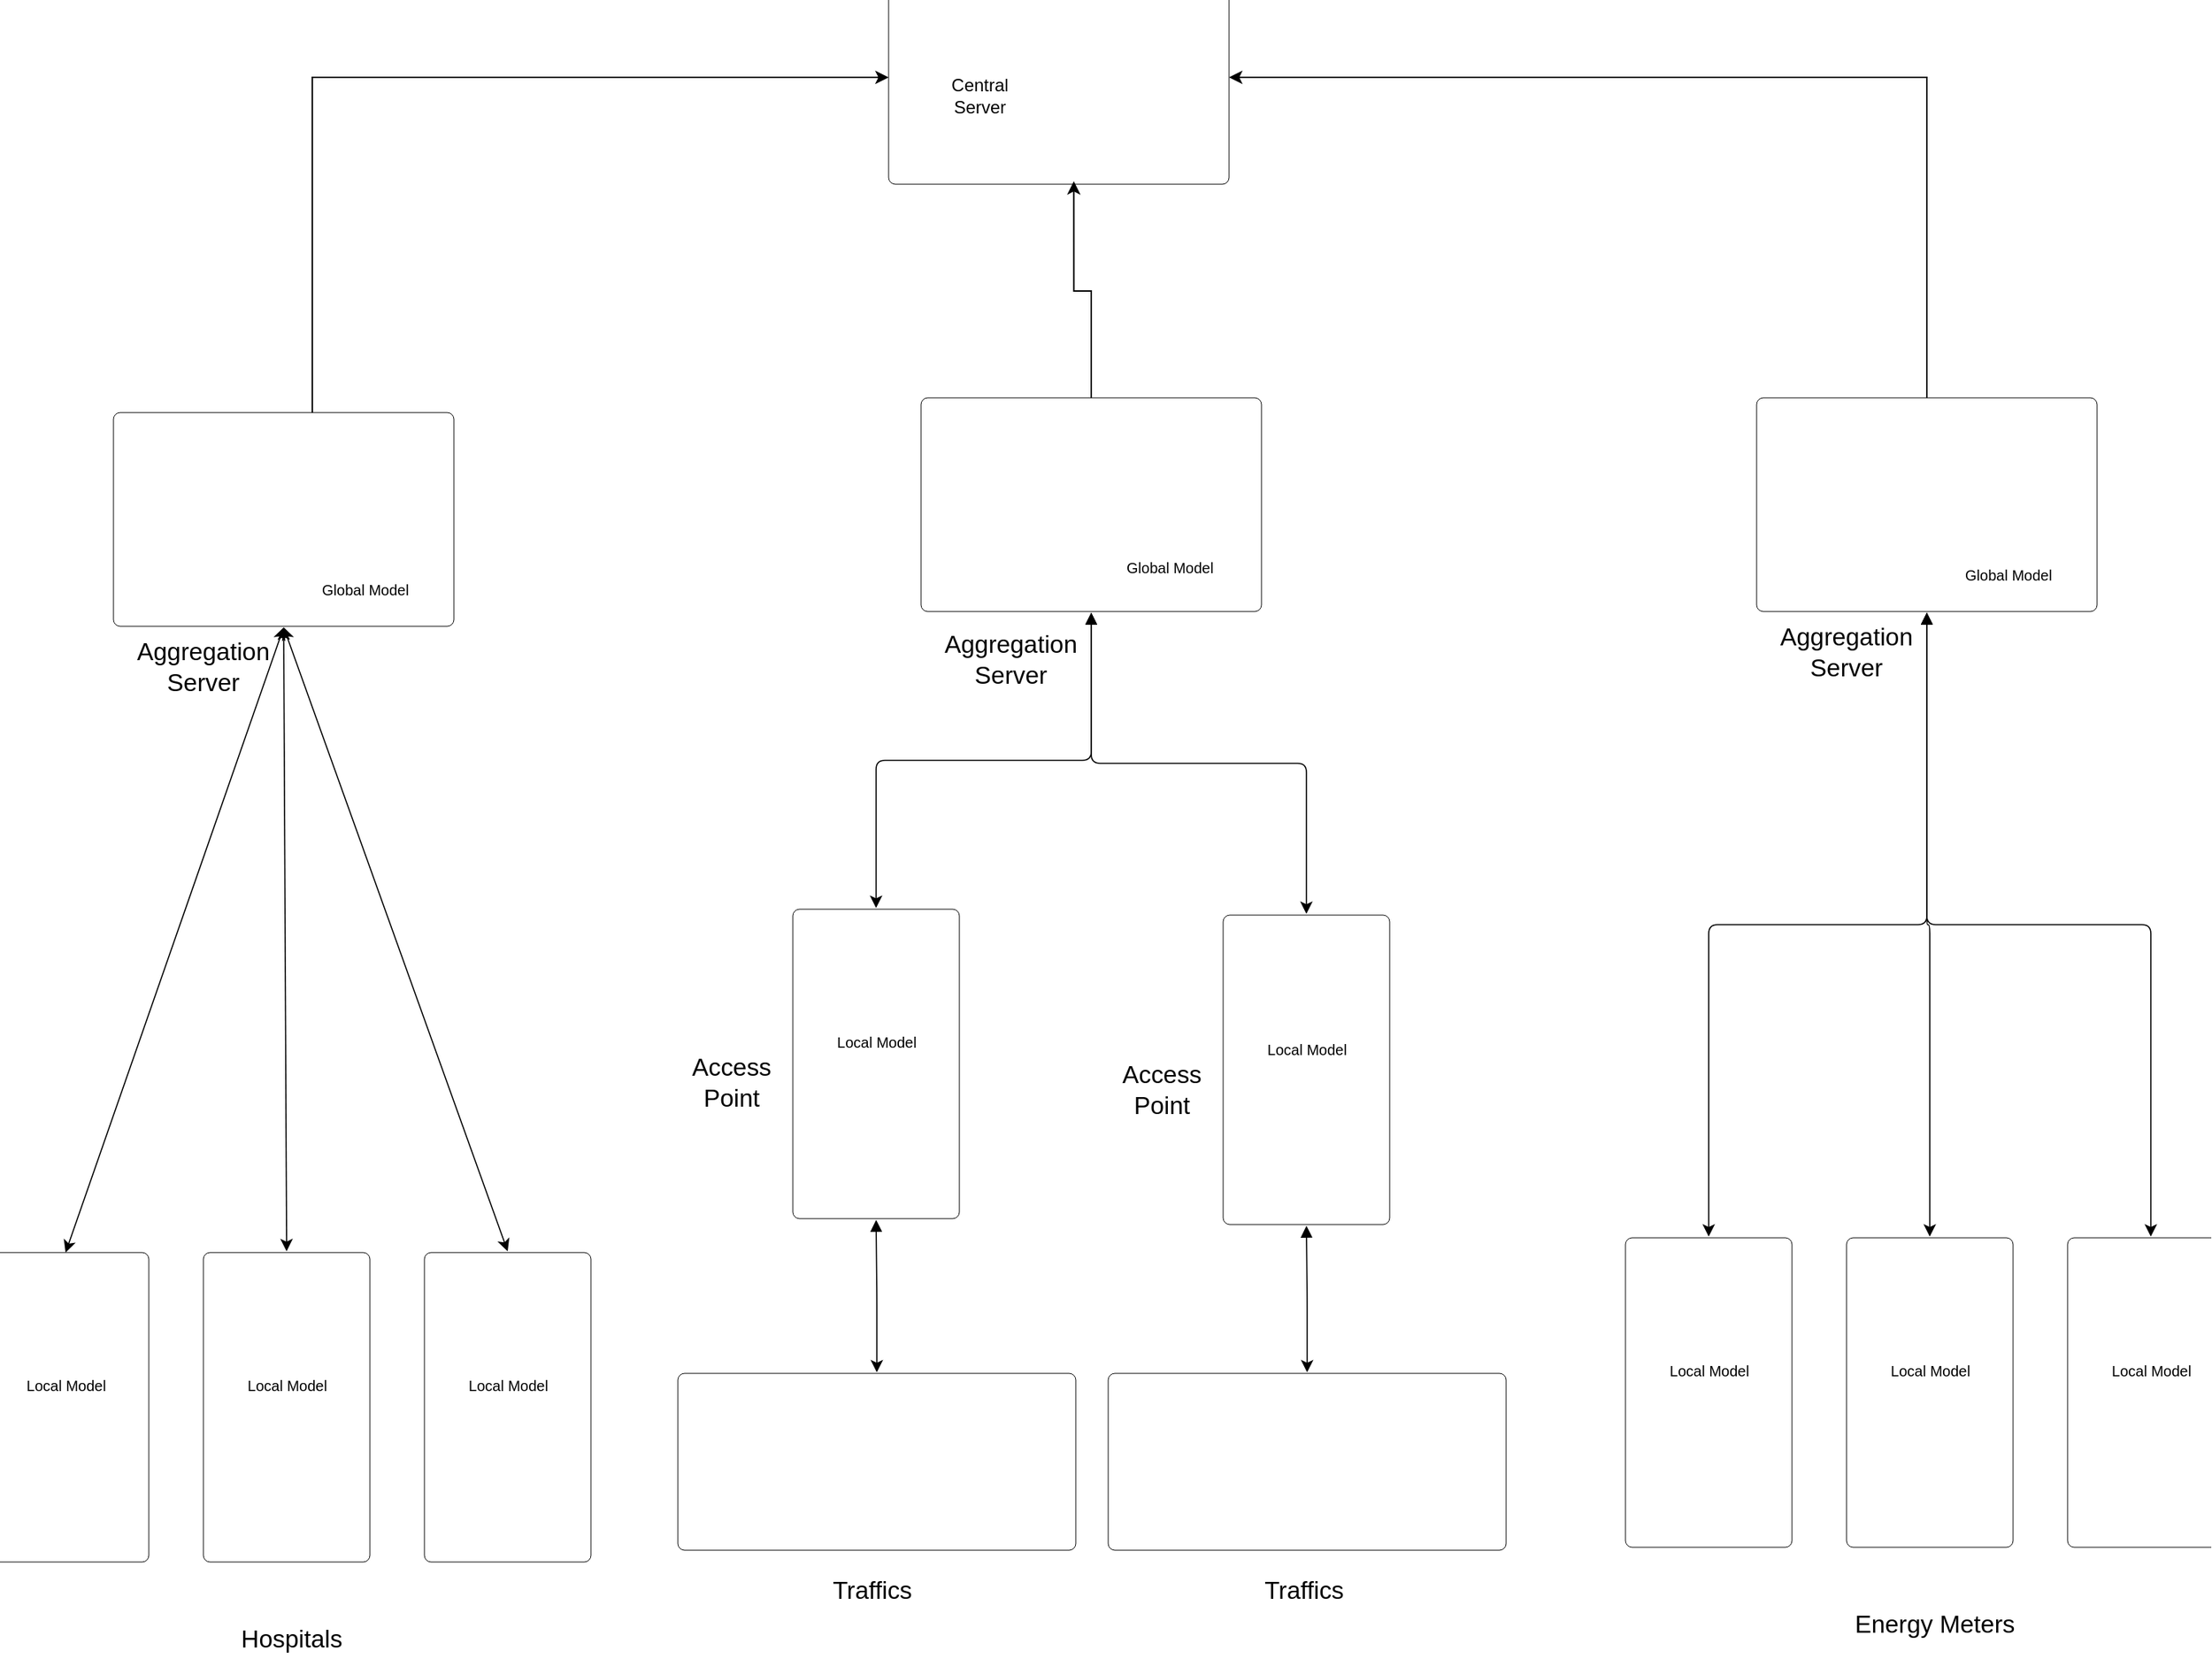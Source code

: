 <mxfile version="24.7.16">
  <diagram name="Page-1" id="HNp2VXpqPnTNMz63PoMm">
    <mxGraphModel dx="1434" dy="1888" grid="1" gridSize="10" guides="1" tooltips="1" connect="1" arrows="1" fold="1" page="1" pageScale="1" pageWidth="850" pageHeight="1100" math="0" shadow="0">
      <root>
        <mxCell id="0" />
        <mxCell id="1" parent="0" />
        <mxCell id="n_kdhxU8VcF-HbsjSbfM-1" value="" style="html=1;overflow=block;blockSpacing=1;whiteSpace=wrap;fontSize=13;spacing=3.8;rounded=1;absoluteArcSize=1;arcSize=9;strokeWidth=NaN;lucidId=oa0c9_Mlfg03;" parent="1" vertex="1">
          <mxGeometry x="135" y="450" width="113" height="210" as="geometry" />
        </mxCell>
        <mxCell id="n_kdhxU8VcF-HbsjSbfM-2" value="" style="html=1;overflow=block;blockSpacing=1;whiteSpace=wrap;shape=image;fontSize=13;spacing=0;strokeOpacity=100;rounded=1;absoluteArcSize=1;arcSize=9;strokeWidth=0;image=https://images.lucid.app/images/6ee2b878-bf0c-4cc6-b874-f6952ba9679c/content;imageAspect=0;lucidId=3~ZcfYs1wXwu;" parent="1" vertex="1">
          <mxGeometry x="160" y="465" width="60" height="60" as="geometry" />
        </mxCell>
        <mxCell id="n_kdhxU8VcF-HbsjSbfM-3" value="" style="html=1;overflow=block;blockSpacing=1;whiteSpace=wrap;shape=image;fontSize=13;spacing=0;strokeOpacity=100;rounded=1;absoluteArcSize=1;arcSize=9;strokeWidth=0;image=https://images.lucid.app/images/cd1e7f06-908c-4d9b-80ca-b69b78b18ff8/content;imageAspect=0;lucidId=nd0crdiI~nZ~;" parent="1" vertex="1">
          <mxGeometry x="147" y="547" width="85" height="85" as="geometry" />
        </mxCell>
        <mxCell id="n_kdhxU8VcF-HbsjSbfM-4" value="" style="html=1;overflow=block;blockSpacing=1;whiteSpace=wrap;fontSize=13;spacing=3.8;rounded=1;absoluteArcSize=1;arcSize=9;strokeWidth=NaN;lucidId=Ue0cFCNcHWdN;" parent="1" vertex="1">
          <mxGeometry x="285" y="450" width="113" height="210" as="geometry" />
        </mxCell>
        <mxCell id="n_kdhxU8VcF-HbsjSbfM-5" value="" style="html=1;overflow=block;blockSpacing=1;whiteSpace=wrap;shape=image;fontSize=13;spacing=0;strokeOpacity=100;rounded=1;absoluteArcSize=1;arcSize=9;strokeWidth=0;image=https://images.lucid.app/images/6ee2b878-bf0c-4cc6-b874-f6952ba9679c/content;imageAspect=0;lucidId=Ue0c8D6FLSGJ;" parent="1" vertex="1">
          <mxGeometry x="311" y="465" width="60" height="60" as="geometry" />
        </mxCell>
        <mxCell id="n_kdhxU8VcF-HbsjSbfM-6" value="" style="html=1;overflow=block;blockSpacing=1;whiteSpace=wrap;shape=image;fontSize=13;spacing=0;strokeOpacity=100;rounded=1;absoluteArcSize=1;arcSize=9;strokeWidth=0;image=https://images.lucid.app/images/cd1e7f06-908c-4d9b-80ca-b69b78b18ff8/content;imageAspect=0;lucidId=Ue0cAtFzDeq4;" parent="1" vertex="1">
          <mxGeometry x="297" y="547" width="85" height="85" as="geometry" />
        </mxCell>
        <mxCell id="n_kdhxU8VcF-HbsjSbfM-7" value="" style="html=1;overflow=block;blockSpacing=1;whiteSpace=wrap;fontSize=13;spacing=3.8;rounded=1;absoluteArcSize=1;arcSize=9;strokeWidth=NaN;lucidId=Ye0cGU86-.UA;" parent="1" vertex="1">
          <mxGeometry x="435" y="450" width="113" height="210" as="geometry" />
        </mxCell>
        <mxCell id="n_kdhxU8VcF-HbsjSbfM-8" value="" style="html=1;overflow=block;blockSpacing=1;whiteSpace=wrap;shape=image;fontSize=13;spacing=0;strokeOpacity=100;rounded=1;absoluteArcSize=1;arcSize=9;strokeWidth=0;image=https://images.lucid.app/images/6ee2b878-bf0c-4cc6-b874-f6952ba9679c/content;imageAspect=0;lucidId=Ye0co.i65bgH;" parent="1" vertex="1">
          <mxGeometry x="461" y="465" width="60" height="60" as="geometry" />
        </mxCell>
        <mxCell id="n_kdhxU8VcF-HbsjSbfM-9" value="" style="html=1;overflow=block;blockSpacing=1;whiteSpace=wrap;shape=image;fontSize=13;spacing=0;strokeOpacity=100;rounded=1;absoluteArcSize=1;arcSize=9;strokeWidth=0;image=https://images.lucid.app/images/cd1e7f06-908c-4d9b-80ca-b69b78b18ff8/content;imageAspect=0;lucidId=Ye0cFIR5wIGK;" parent="1" vertex="1">
          <mxGeometry x="447" y="547" width="85" height="85" as="geometry" />
        </mxCell>
        <mxCell id="p1MtR6n1nj-J7KXdIe0o-18" style="edgeStyle=orthogonalEdgeStyle;rounded=0;orthogonalLoop=1;jettySize=auto;html=1;entryX=0;entryY=0.5;entryDx=0;entryDy=0;exitX=0.584;exitY=0;exitDx=0;exitDy=0;exitPerimeter=0;" parent="1" source="n_kdhxU8VcF-HbsjSbfM-10" target="p1MtR6n1nj-J7KXdIe0o-5" edge="1">
          <mxGeometry relative="1" as="geometry">
            <mxPoint x="350" y="-200" as="sourcePoint" />
          </mxGeometry>
        </mxCell>
        <mxCell id="n_kdhxU8VcF-HbsjSbfM-10" value="" style="html=1;overflow=block;blockSpacing=1;whiteSpace=wrap;fontSize=13;spacing=3.8;rounded=1;absoluteArcSize=1;arcSize=9;strokeWidth=NaN;lucidId=qf0c_eEb6ykf;" parent="1" vertex="1">
          <mxGeometry x="224" y="-120" width="231" height="145" as="geometry" />
        </mxCell>
        <mxCell id="n_kdhxU8VcF-HbsjSbfM-11" value="" style="html=1;overflow=block;blockSpacing=1;whiteSpace=wrap;shape=image;fontSize=13;spacing=0;strokeOpacity=100;rounded=1;absoluteArcSize=1;arcSize=9;strokeWidth=0;image=https://images.lucid.app/images/6ee2b878-bf0c-4cc6-b874-f6952ba9679c/content;imageAspect=0;lucidId=qf0c7~HlXfNC;" parent="1" vertex="1">
          <mxGeometry x="365" y="-78" width="60" height="60" as="geometry" />
        </mxCell>
        <mxCell id="n_kdhxU8VcF-HbsjSbfM-12" value="" style="html=1;overflow=block;blockSpacing=1;whiteSpace=wrap;shape=image;fontSize=13;spacing=0;strokeOpacity=100;rounded=1;absoluteArcSize=1;arcSize=9;strokeWidth=0;image=https://images.lucid.app/images/438c2a9f-1425-4897-a726-318c64c24dc9/content;imageAspect=0;lucidId=bj0c9Xj_4SpL;" parent="1" vertex="1">
          <mxGeometry x="242" y="-101" width="106" height="106" as="geometry" />
        </mxCell>
        <mxCell id="n_kdhxU8VcF-HbsjSbfM-13" value="" style="html=1;jettySize=18;whiteSpace=wrap;fontSize=13;strokeOpacity=100;strokeWidth=0.8;rounded=1;arcSize=12;startArrow=classic;endArrow=classic;endFill=1;exitX=0.5;exitY=0;entryX=0.5;entryY=1.005;entryPerimeter=0;lucidId=Lj0c53ItbWVD;jumpStyle=none;startFill=1;exitDx=0;exitDy=0;" parent="1" source="n_kdhxU8VcF-HbsjSbfM-1" target="n_kdhxU8VcF-HbsjSbfM-10" edge="1">
          <mxGeometry width="100" height="100" relative="1" as="geometry" />
        </mxCell>
        <mxCell id="n_kdhxU8VcF-HbsjSbfM-14" value="" style="html=1;jettySize=18;whiteSpace=wrap;fontSize=13;strokeOpacity=100;strokeWidth=0.8;rounded=1;arcSize=12;startArrow=classic;endArrow=classic;endFill=1;exitX=0.5;exitY=-0.004;exitPerimeter=0;entryX=0.5;entryY=1.005;entryPerimeter=0;lucidId=Oj0cYNBlcdyR;jumpStyle=none;startFill=1;" parent="1" source="n_kdhxU8VcF-HbsjSbfM-4" target="n_kdhxU8VcF-HbsjSbfM-10" edge="1">
          <mxGeometry width="100" height="100" relative="1" as="geometry" />
        </mxCell>
        <mxCell id="n_kdhxU8VcF-HbsjSbfM-15" value="" style="html=1;jettySize=18;whiteSpace=wrap;fontSize=13;strokeOpacity=100;strokeWidth=0.8;rounded=1;arcSize=12;startArrow=classic;endArrow=classic;endFill=1;exitX=0.5;exitY=-0.004;exitPerimeter=0;entryX=0.5;entryY=1.005;entryPerimeter=0;lucidId=Xj0c3KFsN1RN;jumpStyle=none;startFill=1;" parent="1" source="n_kdhxU8VcF-HbsjSbfM-7" target="n_kdhxU8VcF-HbsjSbfM-10" edge="1">
          <mxGeometry width="100" height="100" relative="1" as="geometry" />
        </mxCell>
        <mxCell id="n_kdhxU8VcF-HbsjSbfM-16" value="Local Model" style="html=1;overflow=block;blockSpacing=1;whiteSpace=wrap;fontSize=10;spacing=0;strokeOpacity=100;fillOpacity=100;rounded=1;absoluteArcSize=1;arcSize=9;strokeWidth=1.5;lucidId=tk0cPmUiDAOT;fillColor=none;strokeColor=none;" parent="1" vertex="1">
          <mxGeometry x="152" y="525" width="80" height="30" as="geometry" />
        </mxCell>
        <mxCell id="n_kdhxU8VcF-HbsjSbfM-17" value="Local Model" style="html=1;overflow=block;blockSpacing=1;whiteSpace=wrap;fontSize=10;spacing=0;strokeOpacity=100;fillOpacity=100;rounded=1;absoluteArcSize=1;arcSize=9;strokeWidth=1.5;lucidId=0k0c1h7rbgkN;fillColor=none;strokeColor=none;" parent="1" vertex="1">
          <mxGeometry x="302" y="525" width="80" height="30" as="geometry" />
        </mxCell>
        <mxCell id="n_kdhxU8VcF-HbsjSbfM-18" value="Local Model" style="html=1;overflow=block;blockSpacing=1;whiteSpace=wrap;fontSize=10;spacing=0;strokeOpacity=100;fillOpacity=100;rounded=1;absoluteArcSize=1;arcSize=9;strokeWidth=1.5;lucidId=4k0cpnWflGrE;fillColor=none;strokeColor=none;" parent="1" vertex="1">
          <mxGeometry x="452" y="525" width="80" height="30" as="geometry" />
        </mxCell>
        <mxCell id="n_kdhxU8VcF-HbsjSbfM-19" value="Global Model" style="html=1;overflow=block;blockSpacing=1;whiteSpace=wrap;fontSize=10;spacing=0;strokeOpacity=100;fillOpacity=100;rounded=1;absoluteArcSize=1;arcSize=9;strokeWidth=1.5;lucidId=~k0c96lM0GLo;fillColor=none;strokeColor=none;" parent="1" vertex="1">
          <mxGeometry x="355" y="-15" width="80" height="30" as="geometry" />
        </mxCell>
        <mxCell id="n_kdhxU8VcF-HbsjSbfM-20" value="Hospitals" style="html=1;overflow=block;blockSpacing=1;whiteSpace=wrap;fontSize=16.7;spacing=0;strokeOpacity=100;fillOpacity=100;rounded=1;absoluteArcSize=1;arcSize=9;strokeWidth=1.5;lucidId=Vl0cjTOPYraa;fillColor=none;strokeColor=none;" parent="1" vertex="1">
          <mxGeometry x="255" y="690" width="180" height="45" as="geometry" />
        </mxCell>
        <mxCell id="n_kdhxU8VcF-HbsjSbfM-21" value="Aggregation&#xa; Server" style="html=1;overflow=block;blockSpacing=1;whiteSpace=wrap;fontSize=16.7;spacing=0;strokeOpacity=100;fillOpacity=100;rounded=1;absoluteArcSize=1;arcSize=9;strokeWidth=1.5;lucidId=Hm0cVn6AdbdA;strokeColor=none;fillColor=none;" parent="1" vertex="1">
          <mxGeometry x="187" y="30" width="196" height="45" as="geometry" />
        </mxCell>
        <mxCell id="n_kdhxU8VcF-HbsjSbfM-22" value="" style="html=1;overflow=block;blockSpacing=1;whiteSpace=wrap;fontSize=13;spacing=3.8;rounded=1;absoluteArcSize=1;arcSize=9;strokeWidth=NaN;lucidId=yn0c739pMSSu;" parent="1" vertex="1">
          <mxGeometry x="607" y="532" width="270" height="120" as="geometry" />
        </mxCell>
        <mxCell id="n_kdhxU8VcF-HbsjSbfM-23" value="" style="html=1;overflow=block;blockSpacing=1;whiteSpace=wrap;fontSize=13;spacing=3.8;rounded=1;absoluteArcSize=1;arcSize=9;strokeWidth=NaN;lucidId=yn0cnvMAfCbp;" parent="1" vertex="1">
          <mxGeometry x="772" y="-130" width="231" height="145" as="geometry" />
        </mxCell>
        <mxCell id="n_kdhxU8VcF-HbsjSbfM-24" value="" style="html=1;overflow=block;blockSpacing=1;whiteSpace=wrap;shape=image;fontSize=13;spacing=0;strokeOpacity=100;rounded=1;absoluteArcSize=1;arcSize=9;strokeWidth=0;image=https://images.lucid.app/images/6ee2b878-bf0c-4cc6-b874-f6952ba9679c/content;imageAspect=0;lucidId=yn0ch2yq6Jb~;" parent="1" vertex="1">
          <mxGeometry x="916" y="-98" width="60" height="60" as="geometry" />
        </mxCell>
        <mxCell id="n_kdhxU8VcF-HbsjSbfM-25" value="" style="html=1;overflow=block;blockSpacing=1;whiteSpace=wrap;shape=image;fontSize=13;spacing=0;strokeOpacity=100;rounded=1;absoluteArcSize=1;arcSize=9;strokeWidth=0;image=https://images.lucid.app/images/438c2a9f-1425-4897-a726-318c64c24dc9/content;imageAspect=0;lucidId=yn0ccYfQu232;" parent="1" vertex="1">
          <mxGeometry x="793" y="-121" width="106" height="106" as="geometry" />
        </mxCell>
        <mxCell id="n_kdhxU8VcF-HbsjSbfM-26" value="Global Model" style="html=1;overflow=block;blockSpacing=1;whiteSpace=wrap;fontSize=10;spacing=0;strokeOpacity=100;fillOpacity=100;rounded=1;absoluteArcSize=1;arcSize=9;strokeWidth=1.5;lucidId=yn0cWxYx~jDu;fillColor=none;strokeColor=none;" parent="1" vertex="1">
          <mxGeometry x="901" y="-30" width="80" height="30" as="geometry" />
        </mxCell>
        <mxCell id="n_kdhxU8VcF-HbsjSbfM-27" value="Traffics" style="html=1;overflow=block;blockSpacing=1;whiteSpace=wrap;fontSize=16.7;spacing=0;strokeOpacity=100;fillOpacity=100;rounded=1;absoluteArcSize=1;arcSize=9;strokeWidth=1.5;lucidId=yn0cy5Y85RG1;strokeColor=none;fillColor=none;" parent="1" vertex="1">
          <mxGeometry x="649" y="657" width="180" height="45" as="geometry" />
        </mxCell>
        <mxCell id="n_kdhxU8VcF-HbsjSbfM-28" value="Aggregation&#xa; Server" style="html=1;overflow=block;blockSpacing=1;whiteSpace=wrap;fontSize=16.7;spacing=0;strokeOpacity=100;fillOpacity=100;rounded=1;absoluteArcSize=1;arcSize=9;strokeWidth=1.5;lucidId=yn0c8CJf4Z9g;strokeColor=none;fillColor=none;" parent="1" vertex="1">
          <mxGeometry x="735" y="25" width="196" height="45" as="geometry" />
        </mxCell>
        <mxCell id="n_kdhxU8VcF-HbsjSbfM-29" value="" style="html=1;overflow=block;blockSpacing=1;whiteSpace=wrap;shape=image;fontSize=13;spacing=0;strokeOpacity=100;rounded=1;absoluteArcSize=1;arcSize=9;strokeWidth=0;image=https://images.lucid.app/images/5e367bd3-17f3-4e8a-a5dd-850cdf8dd5c8/content;imageAspect=0;lucidId=Mr0cSMd3RlLL;" parent="1" vertex="1">
          <mxGeometry x="609" y="539" width="266" height="106" as="geometry" />
        </mxCell>
        <mxCell id="n_kdhxU8VcF-HbsjSbfM-30" value="" style="html=1;overflow=block;blockSpacing=1;whiteSpace=wrap;fontSize=13;spacing=3.8;rounded=1;absoluteArcSize=1;arcSize=9;strokeWidth=NaN;lucidId=dv0cXFijIUet;" parent="1" vertex="1">
          <mxGeometry x="685" y="217" width="113" height="210" as="geometry" />
        </mxCell>
        <mxCell id="n_kdhxU8VcF-HbsjSbfM-31" value="" style="html=1;overflow=block;blockSpacing=1;whiteSpace=wrap;shape=image;fontSize=13;spacing=0;strokeOpacity=100;rounded=1;absoluteArcSize=1;arcSize=9;strokeWidth=0;image=https://images.lucid.app/images/6ee2b878-bf0c-4cc6-b874-f6952ba9679c/content;imageAspect=0;lucidId=dv0cdte8RRpS;" parent="1" vertex="1">
          <mxGeometry x="711" y="232" width="60" height="60" as="geometry" />
        </mxCell>
        <mxCell id="n_kdhxU8VcF-HbsjSbfM-32" value="Local Model" style="html=1;overflow=block;blockSpacing=1;whiteSpace=wrap;fontSize=10;spacing=0;strokeOpacity=100;fillOpacity=100;rounded=1;absoluteArcSize=1;arcSize=9;strokeWidth=1.5;lucidId=dv0cSMY8sLKg;fillColor=none;strokeColor=none;" parent="1" vertex="1">
          <mxGeometry x="702" y="292" width="80" height="30" as="geometry" />
        </mxCell>
        <mxCell id="n_kdhxU8VcF-HbsjSbfM-33" value="" style="html=1;overflow=block;blockSpacing=1;whiteSpace=wrap;shape=image;fontSize=13;spacing=0;strokeOpacity=100;rounded=1;absoluteArcSize=1;arcSize=9;strokeWidth=0;image=https://images.lucid.app/images/2069a597-414d-4270-9158-b2c62eb80928/content;imageAspect=0;lucidId=6u0cJR7z9VBF;imageBackground=none;" parent="1" vertex="1">
          <mxGeometry x="685" y="310" width="112" height="112" as="geometry" />
        </mxCell>
        <mxCell id="n_kdhxU8VcF-HbsjSbfM-34" value="Access  &#xa;Point" style="html=1;overflow=block;blockSpacing=1;whiteSpace=wrap;fontSize=16.7;spacing=0;strokeOpacity=100;fillOpacity=100;rounded=1;absoluteArcSize=1;arcSize=9;strokeWidth=1.5;lucidId=dw0crzC5P5g~;fillColor=none;strokeColor=none;" parent="1" vertex="1">
          <mxGeometry x="585" y="310" width="117" height="50" as="geometry" />
        </mxCell>
        <mxCell id="n_kdhxU8VcF-HbsjSbfM-35" value="" style="html=1;jettySize=18;whiteSpace=wrap;fontSize=13;strokeOpacity=100;strokeWidth=0.8;rounded=1;arcSize=12;edgeStyle=orthogonalEdgeStyle;startArrow=classic;endArrow=block;endFill=1;exitX=0.5;exitY=-0.006;exitPerimeter=0;entryX=0.5;entryY=1.004;entryPerimeter=0;lucidId=Ew0cICSfovb0;startFill=1;" parent="1" source="n_kdhxU8VcF-HbsjSbfM-22" target="n_kdhxU8VcF-HbsjSbfM-30" edge="1">
          <mxGeometry width="100" height="100" relative="1" as="geometry">
            <Array as="points" />
          </mxGeometry>
        </mxCell>
        <mxCell id="n_kdhxU8VcF-HbsjSbfM-36" value="" style="html=1;jettySize=18;whiteSpace=wrap;fontSize=13;strokeOpacity=100;strokeWidth=0.8;rounded=1;arcSize=12;edgeStyle=orthogonalEdgeStyle;startArrow=classic;endArrow=block;endFill=1;exitX=0.5;exitY=-0.004;exitPerimeter=0;entryX=0.5;entryY=1.005;entryPerimeter=0;lucidId=7w0cDOA0~2D4;startFill=1;" parent="1" source="n_kdhxU8VcF-HbsjSbfM-30" target="n_kdhxU8VcF-HbsjSbfM-23" edge="1">
          <mxGeometry width="100" height="100" relative="1" as="geometry">
            <Array as="points" />
          </mxGeometry>
        </mxCell>
        <mxCell id="n_kdhxU8VcF-HbsjSbfM-37" value="" style="html=1;overflow=block;blockSpacing=1;whiteSpace=wrap;fontSize=13;spacing=3.8;rounded=1;absoluteArcSize=1;arcSize=9;strokeWidth=NaN;lucidId=hx0cUC4oPDdu;" parent="1" vertex="1">
          <mxGeometry x="899" y="532" width="270" height="120" as="geometry" />
        </mxCell>
        <mxCell id="n_kdhxU8VcF-HbsjSbfM-38" value="Traffics" style="html=1;overflow=block;blockSpacing=1;whiteSpace=wrap;fontSize=16.7;spacing=0;strokeOpacity=100;fillOpacity=100;rounded=1;absoluteArcSize=1;arcSize=9;strokeWidth=1.5;lucidId=hx0co6d.r7jq;fillColor=none;strokeColor=none;" parent="1" vertex="1">
          <mxGeometry x="942" y="657" width="180" height="45" as="geometry" />
        </mxCell>
        <mxCell id="n_kdhxU8VcF-HbsjSbfM-39" value="" style="html=1;overflow=block;blockSpacing=1;whiteSpace=wrap;shape=image;fontSize=13;spacing=0;strokeOpacity=100;rounded=1;absoluteArcSize=1;arcSize=9;strokeWidth=0;image=https://images.lucid.app/images/5e367bd3-17f3-4e8a-a5dd-850cdf8dd5c8/content;imageAspect=0;lucidId=hx0cpttptLg0;" parent="1" vertex="1">
          <mxGeometry x="901" y="539" width="266" height="106" as="geometry" />
        </mxCell>
        <mxCell id="n_kdhxU8VcF-HbsjSbfM-40" value="" style="html=1;overflow=block;blockSpacing=1;whiteSpace=wrap;fontSize=13;spacing=3.8;rounded=1;absoluteArcSize=1;arcSize=9;strokeWidth=NaN;lucidId=hx0ccK9Tp_l1;" parent="1" vertex="1">
          <mxGeometry x="977" y="221" width="113" height="210" as="geometry" />
        </mxCell>
        <mxCell id="n_kdhxU8VcF-HbsjSbfM-41" value="" style="html=1;overflow=block;blockSpacing=1;whiteSpace=wrap;shape=image;fontSize=13;spacing=0;strokeOpacity=100;rounded=1;absoluteArcSize=1;arcSize=9;strokeWidth=0;image=https://images.lucid.app/images/6ee2b878-bf0c-4cc6-b874-f6952ba9679c/content;imageAspect=0;lucidId=hx0ctEQsJY8H;" parent="1" vertex="1">
          <mxGeometry x="1003" y="236" width="60" height="60" as="geometry" />
        </mxCell>
        <mxCell id="n_kdhxU8VcF-HbsjSbfM-42" value="Local Model" style="html=1;overflow=block;blockSpacing=1;whiteSpace=wrap;fontSize=10;spacing=0;strokeOpacity=100;fillOpacity=100;rounded=1;absoluteArcSize=1;arcSize=9;strokeWidth=1.5;lucidId=hx0cn1yrumVA;fillColor=none;strokeColor=none;" parent="1" vertex="1">
          <mxGeometry x="994" y="297" width="80" height="30" as="geometry" />
        </mxCell>
        <mxCell id="n_kdhxU8VcF-HbsjSbfM-43" value="" style="html=1;overflow=block;blockSpacing=1;whiteSpace=wrap;shape=image;fontSize=13;spacing=0;strokeOpacity=100;rounded=1;absoluteArcSize=1;arcSize=9;strokeWidth=0;image=https://images.lucid.app/images/2069a597-414d-4270-9158-b2c62eb80928/content;imageAspect=0;lucidId=hx0czPMrzHgw;fillColor=none;strokeColor=none;" parent="1" vertex="1">
          <mxGeometry x="977" y="315" width="112" height="112" as="geometry" />
        </mxCell>
        <mxCell id="n_kdhxU8VcF-HbsjSbfM-44" value="Access  &#xa;Point" style="html=1;overflow=block;blockSpacing=1;whiteSpace=wrap;fontSize=16.7;spacing=0;strokeOpacity=100;fillOpacity=100;rounded=1;absoluteArcSize=1;arcSize=9;strokeWidth=1.5;lucidId=hx0cH1iyyrq7;fillColor=none;strokeColor=none;" parent="1" vertex="1">
          <mxGeometry x="877" y="315" width="117" height="50" as="geometry" />
        </mxCell>
        <mxCell id="n_kdhxU8VcF-HbsjSbfM-45" value="" style="html=1;jettySize=18;whiteSpace=wrap;fontSize=13;strokeOpacity=100;strokeWidth=0.8;rounded=1;arcSize=12;edgeStyle=orthogonalEdgeStyle;startArrow=classic;endArrow=block;endFill=1;exitX=0.5;exitY=-0.006;exitPerimeter=0;entryX=0.5;entryY=1.004;entryPerimeter=0;lucidId=hx0cSZI5czvD;startFill=1;" parent="1" source="n_kdhxU8VcF-HbsjSbfM-37" target="n_kdhxU8VcF-HbsjSbfM-40" edge="1">
          <mxGeometry width="100" height="100" relative="1" as="geometry">
            <Array as="points" />
          </mxGeometry>
        </mxCell>
        <mxCell id="n_kdhxU8VcF-HbsjSbfM-46" value="" style="html=1;jettySize=18;whiteSpace=wrap;fontSize=13;strokeOpacity=100;strokeWidth=0.8;rounded=1;arcSize=12;edgeStyle=orthogonalEdgeStyle;startArrow=classic;endArrow=block;endFill=1;exitX=0.5;exitY=-0.004;exitPerimeter=0;entryX=0.5;entryY=1.005;entryPerimeter=0;lucidId=sx0cSEGi1Tlb;startFill=1;" parent="1" source="n_kdhxU8VcF-HbsjSbfM-40" target="n_kdhxU8VcF-HbsjSbfM-23" edge="1">
          <mxGeometry width="100" height="100" relative="1" as="geometry">
            <Array as="points" />
          </mxGeometry>
        </mxCell>
        <mxCell id="n_kdhxU8VcF-HbsjSbfM-47" value="" style="html=1;overflow=block;blockSpacing=1;whiteSpace=wrap;fontSize=13;spacing=3.8;rounded=1;absoluteArcSize=1;arcSize=9;strokeWidth=NaN;lucidId=oa0c9_Mlfg03;" parent="1" vertex="1">
          <mxGeometry x="1250" y="440" width="113" height="210" as="geometry" />
        </mxCell>
        <mxCell id="n_kdhxU8VcF-HbsjSbfM-48" value="" style="html=1;overflow=block;blockSpacing=1;whiteSpace=wrap;shape=image;fontSize=13;spacing=0;strokeOpacity=100;rounded=1;absoluteArcSize=1;arcSize=9;strokeWidth=0;image=https://images.lucid.app/images/6ee2b878-bf0c-4cc6-b874-f6952ba9679c/content;imageAspect=0;lucidId=3~ZcfYs1wXwu;" parent="1" vertex="1">
          <mxGeometry x="1275" y="455" width="60" height="60" as="geometry" />
        </mxCell>
        <mxCell id="n_kdhxU8VcF-HbsjSbfM-49" value="" style="html=1;overflow=block;blockSpacing=1;whiteSpace=wrap;shape=image;fontSize=13;spacing=0;strokeOpacity=100;rounded=1;absoluteArcSize=1;arcSize=9;strokeWidth=0;image=https://cdn-icons-png.flaticon.com/512/1548/1548050.png;imageAspect=0;lucidId=nd0crdiI~nZ~;" parent="1" vertex="1">
          <mxGeometry x="1262" y="537" width="85" height="85" as="geometry" />
        </mxCell>
        <mxCell id="n_kdhxU8VcF-HbsjSbfM-50" value="" style="html=1;overflow=block;blockSpacing=1;whiteSpace=wrap;fontSize=13;spacing=3.8;rounded=1;absoluteArcSize=1;arcSize=9;strokeWidth=NaN;lucidId=Ue0cFCNcHWdN;" parent="1" vertex="1">
          <mxGeometry x="1400" y="440" width="113" height="210" as="geometry" />
        </mxCell>
        <mxCell id="n_kdhxU8VcF-HbsjSbfM-51" value="" style="html=1;overflow=block;blockSpacing=1;whiteSpace=wrap;shape=image;fontSize=13;spacing=0;strokeOpacity=100;rounded=1;absoluteArcSize=1;arcSize=9;strokeWidth=0;image=https://images.lucid.app/images/6ee2b878-bf0c-4cc6-b874-f6952ba9679c/content;imageAspect=0;lucidId=Ue0c8D6FLSGJ;" parent="1" vertex="1">
          <mxGeometry x="1426" y="455" width="60" height="60" as="geometry" />
        </mxCell>
        <mxCell id="n_kdhxU8VcF-HbsjSbfM-52" value="" style="html=1;overflow=block;blockSpacing=1;whiteSpace=wrap;shape=image;fontSize=13;spacing=0;strokeOpacity=100;rounded=1;absoluteArcSize=1;arcSize=9;strokeWidth=0;image=https://cdn-icons-png.flaticon.com/512/1548/1548050.png;imageAspect=0;lucidId=Ue0cAtFzDeq4;" parent="1" vertex="1">
          <mxGeometry x="1412" y="537" width="85" height="85" as="geometry" />
        </mxCell>
        <mxCell id="n_kdhxU8VcF-HbsjSbfM-53" value="" style="html=1;overflow=block;blockSpacing=1;whiteSpace=wrap;fontSize=13;spacing=3.8;rounded=1;absoluteArcSize=1;arcSize=9;strokeWidth=NaN;lucidId=Ye0cGU86-.UA;" parent="1" vertex="1">
          <mxGeometry x="1550" y="440" width="113" height="210" as="geometry" />
        </mxCell>
        <mxCell id="n_kdhxU8VcF-HbsjSbfM-54" value="" style="html=1;overflow=block;blockSpacing=1;whiteSpace=wrap;shape=image;fontSize=13;spacing=0;strokeOpacity=100;rounded=1;absoluteArcSize=1;arcSize=9;strokeWidth=0;image=https://images.lucid.app/images/6ee2b878-bf0c-4cc6-b874-f6952ba9679c/content;imageAspect=0;lucidId=Ye0co.i65bgH;" parent="1" vertex="1">
          <mxGeometry x="1576" y="455" width="60" height="60" as="geometry" />
        </mxCell>
        <mxCell id="n_kdhxU8VcF-HbsjSbfM-55" value="" style="html=1;overflow=block;blockSpacing=1;whiteSpace=wrap;shape=image;fontSize=13;spacing=0;strokeOpacity=100;rounded=1;absoluteArcSize=1;arcSize=9;strokeWidth=0;image=https://cdn-icons-png.flaticon.com/512/1548/1548050.png;imageAspect=0;lucidId=Ye0cFIR5wIGK;" parent="1" vertex="1">
          <mxGeometry x="1562" y="537" width="85" height="85" as="geometry" />
        </mxCell>
        <mxCell id="p1MtR6n1nj-J7KXdIe0o-19" style="edgeStyle=orthogonalEdgeStyle;rounded=0;orthogonalLoop=1;jettySize=auto;html=1;exitX=0.5;exitY=0;exitDx=0;exitDy=0;entryX=1;entryY=0.5;entryDx=0;entryDy=0;" parent="1" source="n_kdhxU8VcF-HbsjSbfM-56" target="p1MtR6n1nj-J7KXdIe0o-5" edge="1">
          <mxGeometry relative="1" as="geometry" />
        </mxCell>
        <mxCell id="n_kdhxU8VcF-HbsjSbfM-56" value="" style="html=1;overflow=block;blockSpacing=1;whiteSpace=wrap;fontSize=13;spacing=3.8;rounded=1;absoluteArcSize=1;arcSize=9;strokeWidth=NaN;lucidId=qf0c_eEb6ykf;" parent="1" vertex="1">
          <mxGeometry x="1339" y="-130" width="231" height="145" as="geometry" />
        </mxCell>
        <mxCell id="n_kdhxU8VcF-HbsjSbfM-57" value="" style="html=1;overflow=block;blockSpacing=1;whiteSpace=wrap;shape=image;fontSize=13;spacing=0;strokeOpacity=100;rounded=1;absoluteArcSize=1;arcSize=9;strokeWidth=0;image=https://images.lucid.app/images/6ee2b878-bf0c-4cc6-b874-f6952ba9679c/content;imageAspect=0;lucidId=qf0c7~HlXfNC;" parent="1" vertex="1">
          <mxGeometry x="1480" y="-88" width="60" height="60" as="geometry" />
        </mxCell>
        <mxCell id="n_kdhxU8VcF-HbsjSbfM-58" value="" style="html=1;overflow=block;blockSpacing=1;whiteSpace=wrap;shape=image;fontSize=13;spacing=0;strokeOpacity=100;rounded=1;absoluteArcSize=1;arcSize=9;strokeWidth=0;image=https://images.lucid.app/images/438c2a9f-1425-4897-a726-318c64c24dc9/content;imageAspect=0;lucidId=bj0c9Xj_4SpL;" parent="1" vertex="1">
          <mxGeometry x="1357" y="-111" width="106" height="106" as="geometry" />
        </mxCell>
        <mxCell id="n_kdhxU8VcF-HbsjSbfM-59" value="" style="html=1;jettySize=18;whiteSpace=wrap;fontSize=13;strokeOpacity=100;strokeWidth=0.8;rounded=1;arcSize=12;edgeStyle=orthogonalEdgeStyle;startArrow=classic;endArrow=block;endFill=1;exitX=0.5;exitY=-0.004;exitPerimeter=0;entryX=0.5;entryY=1.005;entryPerimeter=0;lucidId=Lj0c53ItbWVD;startFill=1;" parent="1" source="n_kdhxU8VcF-HbsjSbfM-47" target="n_kdhxU8VcF-HbsjSbfM-56" edge="1">
          <mxGeometry width="100" height="100" relative="1" as="geometry">
            <Array as="points" />
          </mxGeometry>
        </mxCell>
        <mxCell id="n_kdhxU8VcF-HbsjSbfM-60" value="" style="html=1;jettySize=18;whiteSpace=wrap;fontSize=13;strokeOpacity=100;strokeWidth=0.8;rounded=1;arcSize=12;edgeStyle=orthogonalEdgeStyle;startArrow=classic;endArrow=block;endFill=1;exitX=0.5;exitY=-0.004;exitPerimeter=0;entryX=0.5;entryY=1.005;entryPerimeter=0;lucidId=Oj0cYNBlcdyR;startFill=1;" parent="1" source="n_kdhxU8VcF-HbsjSbfM-50" target="n_kdhxU8VcF-HbsjSbfM-56" edge="1">
          <mxGeometry width="100" height="100" relative="1" as="geometry">
            <Array as="points" />
          </mxGeometry>
        </mxCell>
        <mxCell id="n_kdhxU8VcF-HbsjSbfM-61" value="" style="html=1;jettySize=18;whiteSpace=wrap;fontSize=13;strokeOpacity=100;strokeWidth=0.8;rounded=1;arcSize=12;edgeStyle=orthogonalEdgeStyle;startArrow=classic;endArrow=block;endFill=1;exitX=0.5;exitY=-0.004;exitPerimeter=0;entryX=0.5;entryY=1.005;entryPerimeter=0;lucidId=Xj0c3KFsN1RN;startFill=1;" parent="1" source="n_kdhxU8VcF-HbsjSbfM-53" target="n_kdhxU8VcF-HbsjSbfM-56" edge="1">
          <mxGeometry width="100" height="100" relative="1" as="geometry">
            <Array as="points" />
          </mxGeometry>
        </mxCell>
        <mxCell id="n_kdhxU8VcF-HbsjSbfM-62" value="Local Model" style="html=1;overflow=block;blockSpacing=1;whiteSpace=wrap;fontSize=10;spacing=0;strokeOpacity=100;fillOpacity=100;rounded=1;absoluteArcSize=1;arcSize=9;strokeWidth=1.5;lucidId=tk0cPmUiDAOT;fillColor=none;strokeColor=none;" parent="1" vertex="1">
          <mxGeometry x="1267" y="515" width="80" height="30" as="geometry" />
        </mxCell>
        <mxCell id="n_kdhxU8VcF-HbsjSbfM-63" value="Local Model" style="html=1;overflow=block;blockSpacing=1;whiteSpace=wrap;fontSize=10;spacing=0;strokeOpacity=100;fillOpacity=100;rounded=1;absoluteArcSize=1;arcSize=9;strokeWidth=1.5;lucidId=0k0c1h7rbgkN;fillColor=none;strokeColor=none;" parent="1" vertex="1">
          <mxGeometry x="1417" y="515" width="80" height="30" as="geometry" />
        </mxCell>
        <mxCell id="n_kdhxU8VcF-HbsjSbfM-64" value="Local Model" style="html=1;overflow=block;blockSpacing=1;whiteSpace=wrap;fontSize=10;spacing=0;strokeOpacity=100;fillOpacity=100;rounded=1;absoluteArcSize=1;arcSize=9;strokeWidth=1.5;lucidId=4k0cpnWflGrE;fillColor=none;strokeColor=none;" parent="1" vertex="1">
          <mxGeometry x="1567" y="515" width="80" height="30" as="geometry" />
        </mxCell>
        <mxCell id="n_kdhxU8VcF-HbsjSbfM-65" value="Global Model" style="html=1;overflow=block;blockSpacing=1;whiteSpace=wrap;fontSize=10;spacing=0;strokeOpacity=100;fillOpacity=100;rounded=1;absoluteArcSize=1;arcSize=9;strokeWidth=1.5;lucidId=~k0c96lM0GLo;fillColor=none;strokeColor=none;" parent="1" vertex="1">
          <mxGeometry x="1470" y="-25" width="80" height="30" as="geometry" />
        </mxCell>
        <mxCell id="n_kdhxU8VcF-HbsjSbfM-66" value="Energy Meters" style="html=1;overflow=block;blockSpacing=1;whiteSpace=wrap;fontSize=16.7;spacing=0;strokeOpacity=100;fillOpacity=100;rounded=1;absoluteArcSize=1;arcSize=9;strokeWidth=1.5;lucidId=Vl0cjTOPYraa;fillColor=none;strokeColor=none;" parent="1" vertex="1">
          <mxGeometry x="1370" y="680" width="180" height="45" as="geometry" />
        </mxCell>
        <mxCell id="n_kdhxU8VcF-HbsjSbfM-67" value="Aggregation&#xa; Server" style="html=1;overflow=block;blockSpacing=1;whiteSpace=wrap;fontSize=16.7;spacing=0;strokeOpacity=100;fillOpacity=100;rounded=1;absoluteArcSize=1;arcSize=9;strokeWidth=1.5;lucidId=Hm0cVn6AdbdA;strokeColor=none;fillColor=none;" parent="1" vertex="1">
          <mxGeometry x="1302" y="20" width="196" height="45" as="geometry" />
        </mxCell>
        <mxCell id="p1MtR6n1nj-J7KXdIe0o-5" value="" style="html=1;overflow=block;blockSpacing=1;whiteSpace=wrap;fontSize=13;spacing=3.8;rounded=1;absoluteArcSize=1;arcSize=9;strokeWidth=NaN;lucidId=qf0c_eEb6ykf;" parent="1" vertex="1">
          <mxGeometry x="750" y="-420" width="231" height="145" as="geometry" />
        </mxCell>
        <mxCell id="p1MtR6n1nj-J7KXdIe0o-15" value="" style="shape=image;verticalLabelPosition=bottom;labelBackgroundColor=default;verticalAlign=top;aspect=fixed;imageAspect=0;image=https://static.vecteezy.com/system/resources/previews/024/091/981/non_2x/server-towers-devices-free-png.png;" parent="1" vertex="1">
          <mxGeometry x="850" y="-399.5" width="104" height="104" as="geometry" />
        </mxCell>
        <mxCell id="p1MtR6n1nj-J7KXdIe0o-17" style="edgeStyle=orthogonalEdgeStyle;rounded=0;orthogonalLoop=1;jettySize=auto;html=1;entryX=0.544;entryY=0.986;entryDx=0;entryDy=0;entryPerimeter=0;" parent="1" source="n_kdhxU8VcF-HbsjSbfM-23" target="p1MtR6n1nj-J7KXdIe0o-5" edge="1">
          <mxGeometry relative="1" as="geometry" />
        </mxCell>
        <mxCell id="p1MtR6n1nj-J7KXdIe0o-20" value="Central Server" style="text;html=1;align=center;verticalAlign=middle;whiteSpace=wrap;rounded=0;" parent="1" vertex="1">
          <mxGeometry x="782" y="-350" width="60" height="30" as="geometry" />
        </mxCell>
      </root>
    </mxGraphModel>
  </diagram>
</mxfile>
